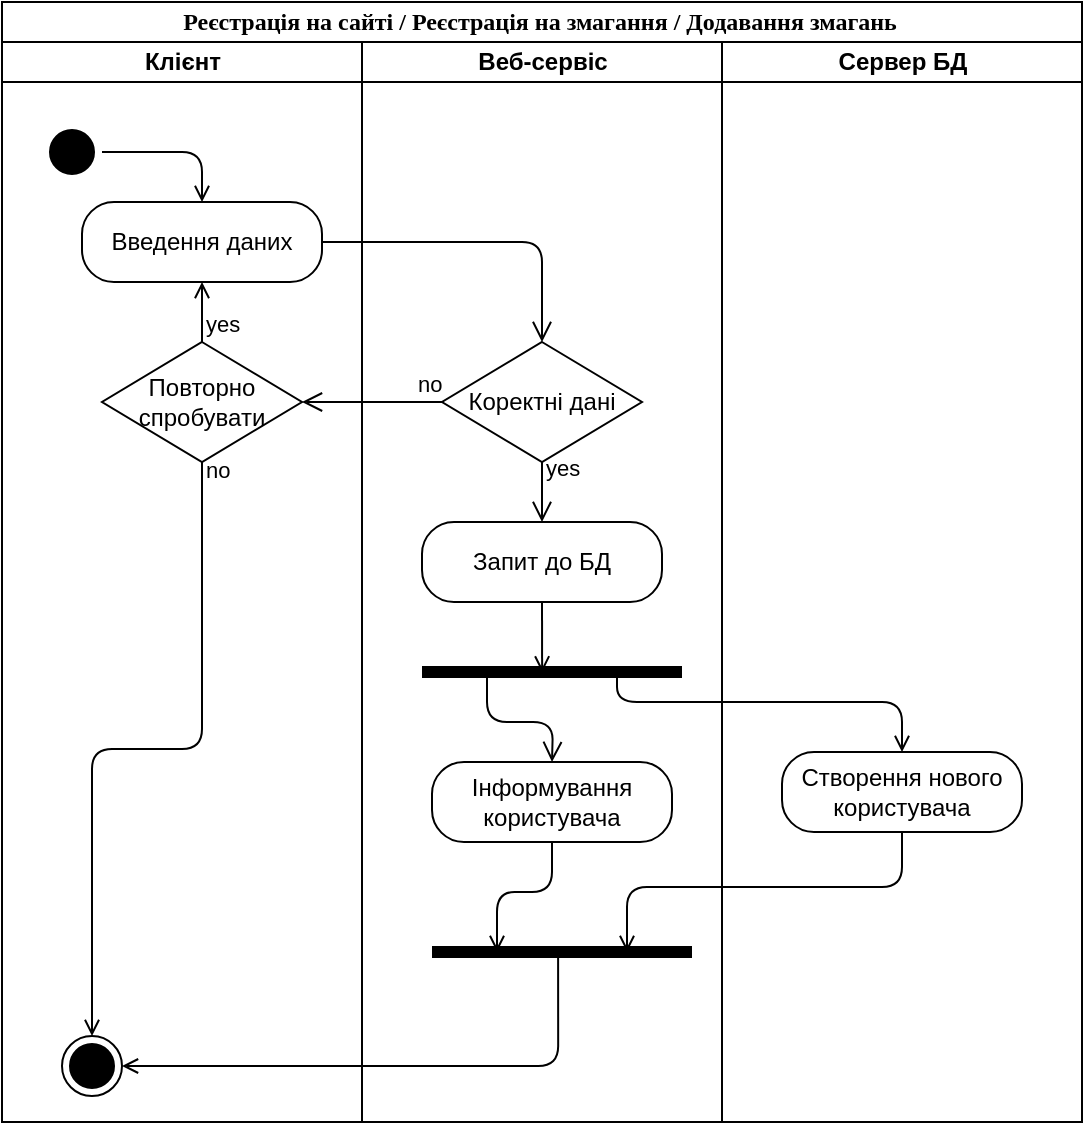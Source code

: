<mxfile version="13.0.3" type="device"><diagram name="Page-1" id="0783ab3e-0a74-02c8-0abd-f7b4e66b4bec"><mxGraphModel dx="1205" dy="707" grid="1" gridSize="10" guides="1" tooltips="1" connect="1" arrows="1" fold="1" page="1" pageScale="1" pageWidth="850" pageHeight="1100" background="#ffffff" math="0" shadow="0"><root><mxCell id="0"/><mxCell id="1" parent="0"/><mxCell id="1c1d494c118603dd-1" value="Реєстрація на сайті / Реєстрація на змагання / Додавання змагань&amp;nbsp;" style="swimlane;html=1;childLayout=stackLayout;startSize=20;rounded=0;shadow=0;comic=0;labelBackgroundColor=none;strokeWidth=1;fontFamily=Verdana;fontSize=12;align=center;" parent="1" vertex="1"><mxGeometry x="40" y="20" width="540" height="560" as="geometry"><mxRectangle x="40" y="20" width="50" height="40" as="alternateBounds"/></mxGeometry></mxCell><mxCell id="1c1d494c118603dd-2" value="Клієнт" style="swimlane;html=1;startSize=20;" parent="1c1d494c118603dd-1" vertex="1"><mxGeometry y="20" width="180" height="540" as="geometry"><mxRectangle y="20" width="30" height="970" as="alternateBounds"/></mxGeometry></mxCell><mxCell id="8DoI-sFv6LOA3vFXam6K-8" style="edgeStyle=orthogonalEdgeStyle;rounded=1;orthogonalLoop=1;jettySize=auto;html=1;exitX=1;exitY=0.5;exitDx=0;exitDy=0;entryX=0.5;entryY=0;entryDx=0;entryDy=0;strokeColor=#000000;endArrow=open;endFill=0;" edge="1" parent="1c1d494c118603dd-2" source="8DoI-sFv6LOA3vFXam6K-4" target="8DoI-sFv6LOA3vFXam6K-6"><mxGeometry relative="1" as="geometry"/></mxCell><mxCell id="8DoI-sFv6LOA3vFXam6K-4" value="" style="ellipse;html=1;shape=startState;fillColor=#000000;strokeColor=#000000;" vertex="1" parent="1c1d494c118603dd-2"><mxGeometry x="20" y="40" width="30" height="30" as="geometry"/></mxCell><mxCell id="8DoI-sFv6LOA3vFXam6K-15" value="yes" style="edgeStyle=orthogonalEdgeStyle;rounded=1;orthogonalLoop=0;jettySize=auto;html=1;exitX=0.5;exitY=0;exitDx=0;exitDy=0;entryX=0.5;entryY=1;entryDx=0;entryDy=0;strokeColor=#000000;endArrow=open;endFill=1;shadow=0;comic=0;align=left;verticalAlign=bottom;" edge="1" parent="1c1d494c118603dd-2" source="8DoI-sFv6LOA3vFXam6K-14" target="8DoI-sFv6LOA3vFXam6K-6"><mxGeometry x="-1" relative="1" as="geometry"><mxPoint as="offset"/></mxGeometry></mxCell><mxCell id="8DoI-sFv6LOA3vFXam6K-3" value="" style="ellipse;html=1;shape=endState;fillColor=#000000;strokeColor=#000000;" vertex="1" parent="1c1d494c118603dd-2"><mxGeometry x="30" y="497" width="30" height="30" as="geometry"/></mxCell><mxCell id="8DoI-sFv6LOA3vFXam6K-6" value="Введення даних" style="rounded=1;whiteSpace=wrap;html=1;arcSize=40;" vertex="1" parent="1c1d494c118603dd-2"><mxGeometry x="40" y="80" width="120" height="40" as="geometry"/></mxCell><mxCell id="8DoI-sFv6LOA3vFXam6K-17" value="no" style="edgeStyle=orthogonalEdgeStyle;rounded=1;comic=0;orthogonalLoop=1;jettySize=auto;html=1;exitX=0.5;exitY=1;exitDx=0;exitDy=0;entryX=0.5;entryY=0;entryDx=0;entryDy=0;shadow=0;endArrow=open;endFill=1;strokeColor=#000000;align=left;verticalAlign=bottom;" edge="1" parent="1c1d494c118603dd-2" source="8DoI-sFv6LOA3vFXam6K-14" target="8DoI-sFv6LOA3vFXam6K-3"><mxGeometry x="-0.928" relative="1" as="geometry"><mxPoint as="offset"/></mxGeometry></mxCell><mxCell id="8DoI-sFv6LOA3vFXam6K-14" value="Повторно спробувати" style="rhombus;whiteSpace=wrap;html=1;" vertex="1" parent="1c1d494c118603dd-2"><mxGeometry x="50" y="150" width="100" height="60" as="geometry"/></mxCell><mxCell id="8DoI-sFv6LOA3vFXam6K-13" style="edgeStyle=orthogonalEdgeStyle;curved=1;rounded=0;orthogonalLoop=1;jettySize=auto;html=1;exitX=0;exitY=0;exitDx=0;exitDy=0;entryX=1;entryY=0;entryDx=0;entryDy=0;strokeColor=#000000;" edge="1" parent="1c1d494c118603dd-1" source="1c1d494c118603dd-3" target="1c1d494c118603dd-2"><mxGeometry relative="1" as="geometry"/></mxCell><mxCell id="1c1d494c118603dd-3" value="Веб-сервіс" style="swimlane;html=1;startSize=20;" parent="1c1d494c118603dd-1" vertex="1"><mxGeometry x="180" y="20" width="180" height="540" as="geometry"><mxRectangle x="250" y="20" width="30" height="970" as="alternateBounds"/></mxGeometry></mxCell><mxCell id="8DoI-sFv6LOA3vFXam6K-12" value="yes" style="edgeStyle=orthogonalEdgeStyle;html=1;align=left;verticalAlign=top;endArrow=open;endSize=8;strokeColor=#000000;entryX=0.5;entryY=0;entryDx=0;entryDy=0;" edge="1" source="8DoI-sFv6LOA3vFXam6K-10" parent="1c1d494c118603dd-3" target="8DoI-sFv6LOA3vFXam6K-9"><mxGeometry x="-1" y="-10" relative="1" as="geometry"><mxPoint x="90" y="250" as="targetPoint"/><mxPoint x="10" y="-10" as="offset"/></mxGeometry></mxCell><mxCell id="8DoI-sFv6LOA3vFXam6K-30" style="edgeStyle=orthogonalEdgeStyle;rounded=1;comic=0;orthogonalLoop=1;jettySize=auto;html=1;exitX=0.5;exitY=1;exitDx=0;exitDy=0;entryX=0.25;entryY=0.5;entryDx=0;entryDy=0;entryPerimeter=0;shadow=0;endArrow=open;endFill=1;strokeColor=#000000;align=left;" edge="1" parent="1c1d494c118603dd-3" source="8DoI-sFv6LOA3vFXam6K-28" target="8DoI-sFv6LOA3vFXam6K-29"><mxGeometry relative="1" as="geometry"/></mxCell><mxCell id="8DoI-sFv6LOA3vFXam6K-28" value="Інформування користувача" style="rounded=1;whiteSpace=wrap;html=1;arcSize=40;" vertex="1" parent="1c1d494c118603dd-3"><mxGeometry x="35" y="360" width="120" height="40" as="geometry"/></mxCell><mxCell id="8DoI-sFv6LOA3vFXam6K-10" value="Коректні дані" style="rhombus;whiteSpace=wrap;html=1;" vertex="1" parent="1c1d494c118603dd-3"><mxGeometry x="40" y="150" width="100" height="60" as="geometry"/></mxCell><mxCell id="8DoI-sFv6LOA3vFXam6K-25" style="edgeStyle=orthogonalEdgeStyle;rounded=1;comic=0;orthogonalLoop=1;jettySize=auto;html=1;exitX=0.5;exitY=1;exitDx=0;exitDy=0;entryX=0.462;entryY=0.52;entryDx=0;entryDy=0;entryPerimeter=0;shadow=0;endArrow=open;endFill=1;strokeColor=#000000;align=left;" edge="1" parent="1c1d494c118603dd-3" source="8DoI-sFv6LOA3vFXam6K-9" target="8DoI-sFv6LOA3vFXam6K-21"><mxGeometry relative="1" as="geometry"/></mxCell><mxCell id="8DoI-sFv6LOA3vFXam6K-9" value="Запит до БД" style="rounded=1;whiteSpace=wrap;html=1;arcSize=40;" vertex="1" parent="1c1d494c118603dd-3"><mxGeometry x="30" y="240" width="120" height="40" as="geometry"/></mxCell><mxCell id="8DoI-sFv6LOA3vFXam6K-22" value="" style="edgeStyle=orthogonalEdgeStyle;html=1;verticalAlign=bottom;endArrow=open;endSize=8;strokeColor=#000000;shadow=0;align=left;exitX=0.25;exitY=0.5;exitDx=0;exitDy=0;exitPerimeter=0;" edge="1" source="8DoI-sFv6LOA3vFXam6K-21" parent="1c1d494c118603dd-3"><mxGeometry relative="1" as="geometry"><mxPoint x="95" y="360" as="targetPoint"/></mxGeometry></mxCell><mxCell id="8DoI-sFv6LOA3vFXam6K-21" value="" style="shape=line;html=1;strokeWidth=6;strokeColor=#000000;" vertex="1" parent="1c1d494c118603dd-3"><mxGeometry x="30" y="310" width="130" height="10" as="geometry"/></mxCell><mxCell id="8DoI-sFv6LOA3vFXam6K-29" value="" style="shape=line;html=1;strokeWidth=6;strokeColor=#000000;" vertex="1" parent="1c1d494c118603dd-3"><mxGeometry x="35" y="450" width="130" height="10" as="geometry"/></mxCell><mxCell id="1c1d494c118603dd-4" value="Сервер БД" style="swimlane;html=1;startSize=20;" parent="1c1d494c118603dd-1" vertex="1"><mxGeometry x="360" y="20" width="180" height="540" as="geometry"/></mxCell><mxCell id="8DoI-sFv6LOA3vFXam6K-27" value="Створення нового користувача" style="rounded=1;whiteSpace=wrap;html=1;arcSize=40;" vertex="1" parent="1c1d494c118603dd-4"><mxGeometry x="30" y="355" width="120" height="40" as="geometry"/></mxCell><mxCell id="8DoI-sFv6LOA3vFXam6K-7" value="" style="edgeStyle=orthogonalEdgeStyle;html=1;verticalAlign=bottom;endArrow=open;endSize=8;entryX=0.5;entryY=0;entryDx=0;entryDy=0;" edge="1" source="8DoI-sFv6LOA3vFXam6K-6" parent="1c1d494c118603dd-1" target="8DoI-sFv6LOA3vFXam6K-10"><mxGeometry relative="1" as="geometry"><mxPoint x="130" y="200" as="targetPoint"/></mxGeometry></mxCell><mxCell id="8DoI-sFv6LOA3vFXam6K-11" value="no" style="edgeStyle=orthogonalEdgeStyle;html=1;align=left;verticalAlign=bottom;endArrow=open;endSize=8;strokeColor=#000000;entryX=1;entryY=0.5;entryDx=0;entryDy=0;" edge="1" source="8DoI-sFv6LOA3vFXam6K-10" parent="1c1d494c118603dd-1" target="8DoI-sFv6LOA3vFXam6K-14"><mxGeometry x="-0.6" relative="1" as="geometry"><mxPoint x="150" y="185" as="targetPoint"/><mxPoint as="offset"/></mxGeometry></mxCell><mxCell id="8DoI-sFv6LOA3vFXam6K-26" style="edgeStyle=orthogonalEdgeStyle;rounded=1;comic=0;orthogonalLoop=1;jettySize=auto;html=1;exitX=0.75;exitY=0.5;exitDx=0;exitDy=0;exitPerimeter=0;shadow=0;endArrow=open;endFill=1;strokeColor=#000000;align=left;entryX=0.5;entryY=0;entryDx=0;entryDy=0;" edge="1" parent="1c1d494c118603dd-1" source="8DoI-sFv6LOA3vFXam6K-21" target="8DoI-sFv6LOA3vFXam6K-27"><mxGeometry relative="1" as="geometry"><mxPoint x="500" y="370" as="targetPoint"/><Array as="points"><mxPoint x="338" y="350"/><mxPoint x="500" y="350"/></Array></mxGeometry></mxCell><mxCell id="8DoI-sFv6LOA3vFXam6K-31" style="edgeStyle=orthogonalEdgeStyle;rounded=1;comic=0;orthogonalLoop=1;jettySize=auto;html=1;exitX=0.5;exitY=1;exitDx=0;exitDy=0;entryX=0.75;entryY=0.5;entryDx=0;entryDy=0;entryPerimeter=0;shadow=0;endArrow=open;endFill=1;strokeColor=#000000;align=left;" edge="1" parent="1c1d494c118603dd-1" source="8DoI-sFv6LOA3vFXam6K-27" target="8DoI-sFv6LOA3vFXam6K-29"><mxGeometry relative="1" as="geometry"/></mxCell><mxCell id="8DoI-sFv6LOA3vFXam6K-32" style="edgeStyle=orthogonalEdgeStyle;rounded=1;comic=0;orthogonalLoop=1;jettySize=auto;html=1;exitX=0.485;exitY=0.52;exitDx=0;exitDy=0;exitPerimeter=0;entryX=1;entryY=0.5;entryDx=0;entryDy=0;shadow=0;endArrow=open;endFill=1;strokeColor=#000000;align=left;" edge="1" parent="1c1d494c118603dd-1" source="8DoI-sFv6LOA3vFXam6K-29" target="8DoI-sFv6LOA3vFXam6K-3"><mxGeometry relative="1" as="geometry"><Array as="points"><mxPoint x="278" y="532"/></Array></mxGeometry></mxCell></root></mxGraphModel></diagram></mxfile>